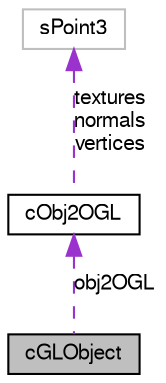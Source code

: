 digraph G
{
  edge [fontname="FreeSans",fontsize="10",labelfontname="FreeSans",labelfontsize="10"];
  node [fontname="FreeSans",fontsize="10",shape=record];
  Node1 [label="cGLObject",height=0.2,width=0.4,color="black", fillcolor="grey75", style="filled" fontcolor="black"];
  Node2 -> Node1 [dir=back,color="darkorchid3",fontsize="10",style="dashed",label="obj2OGL",fontname="FreeSans"];
  Node2 [label="cObj2OGL",height=0.2,width=0.4,color="black", fillcolor="white", style="filled",URL="$classc_obj2_o_g_l.html",tooltip="Obj file parser."];
  Node3 -> Node2 [dir=back,color="darkorchid3",fontsize="10",style="dashed",label="textures\nnormals\nvertices",fontname="FreeSans"];
  Node3 [label="sPoint3",height=0.2,width=0.4,color="grey75", fillcolor="white", style="filled"];
}
